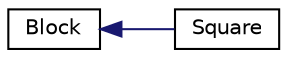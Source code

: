 digraph "Graphical Class Hierarchy"
{
  edge [fontname="Helvetica",fontsize="10",labelfontname="Helvetica",labelfontsize="10"];
  node [fontname="Helvetica",fontsize="10",shape=record];
  rankdir="LR";
  Node0 [label="Block",height=0.2,width=0.4,color="black", fillcolor="white", style="filled",URL="$classBlock.html"];
  Node0 -> Node1 [dir="back",color="midnightblue",fontsize="10",style="solid",fontname="Helvetica"];
  Node1 [label="Square",height=0.2,width=0.4,color="black", fillcolor="white", style="filled",URL="$classSquare.html"];
}
